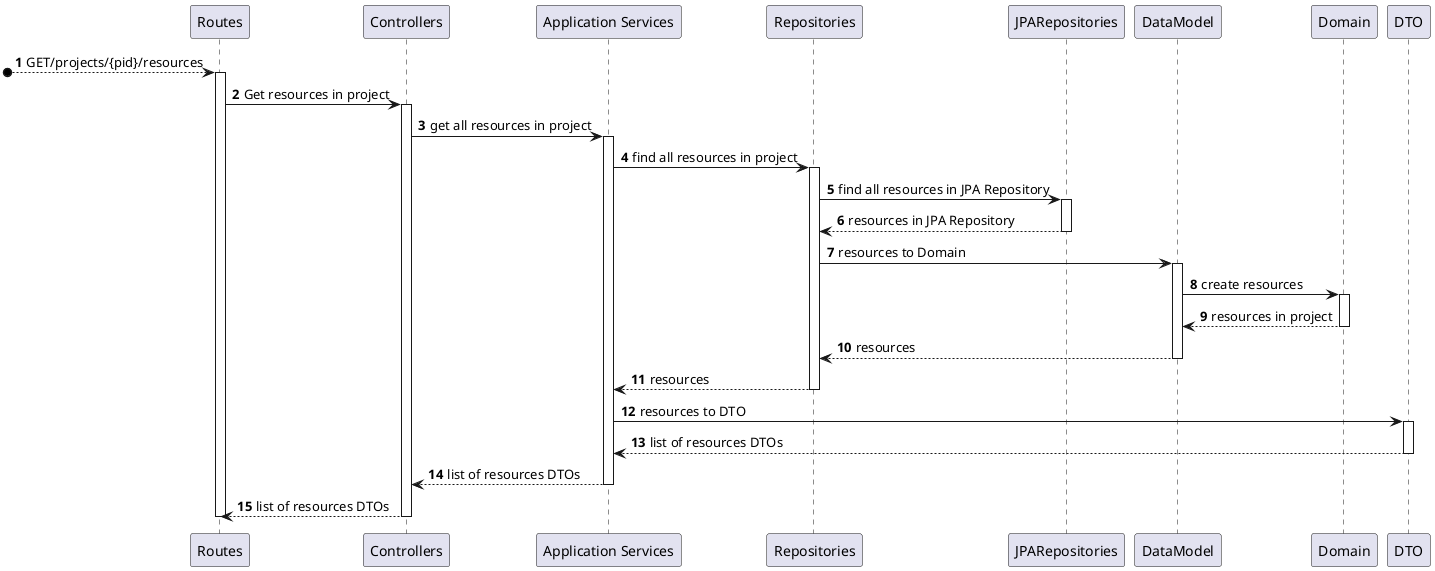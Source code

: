 @startuml
'https://plantuml.com/sequence-diagram
participant Routes as route
participant "Controllers" as Controller
participant "Application Services" as Application
participant "Repositories" as ResRepo
participant "JPARepositories" as JPARepo
participant "DataModel" as dataModel
participant "Domain" as Domain
participant "DTO" as DTO

autonumber

[o--> route : GET/projects/{pid}/resources
activate route
route -> Controller :Get resources in project
activate Controller
Controller -> Application : get all resources in project
activate Application
Application-> ResRepo : find all resources in project
activate ResRepo
ResRepo -> JPARepo : find all resources in JPA Repository
activate JPARepo

JPARepo --> ResRepo : resources in JPA Repository
deactivate JPARepo


ResRepo -> dataModel : resources to Domain
activate dataModel
dataModel -> Domain : create resources
activate Domain
Domain --> dataModel : resources in project
deactivate Domain
dataModel --> ResRepo : resources
deactivate dataModel
ResRepo --> Application :  resources
deactivate ResRepo
Application -> DTO : resources to DTO
activate DTO
DTO --> Application : list of resources DTOs
deactivate DTO
Application --> Controller :  list of resources DTOs
deactivate Application
Controller --> route : list of resources DTOs

deactivate Controller
deactivate route


@enduml